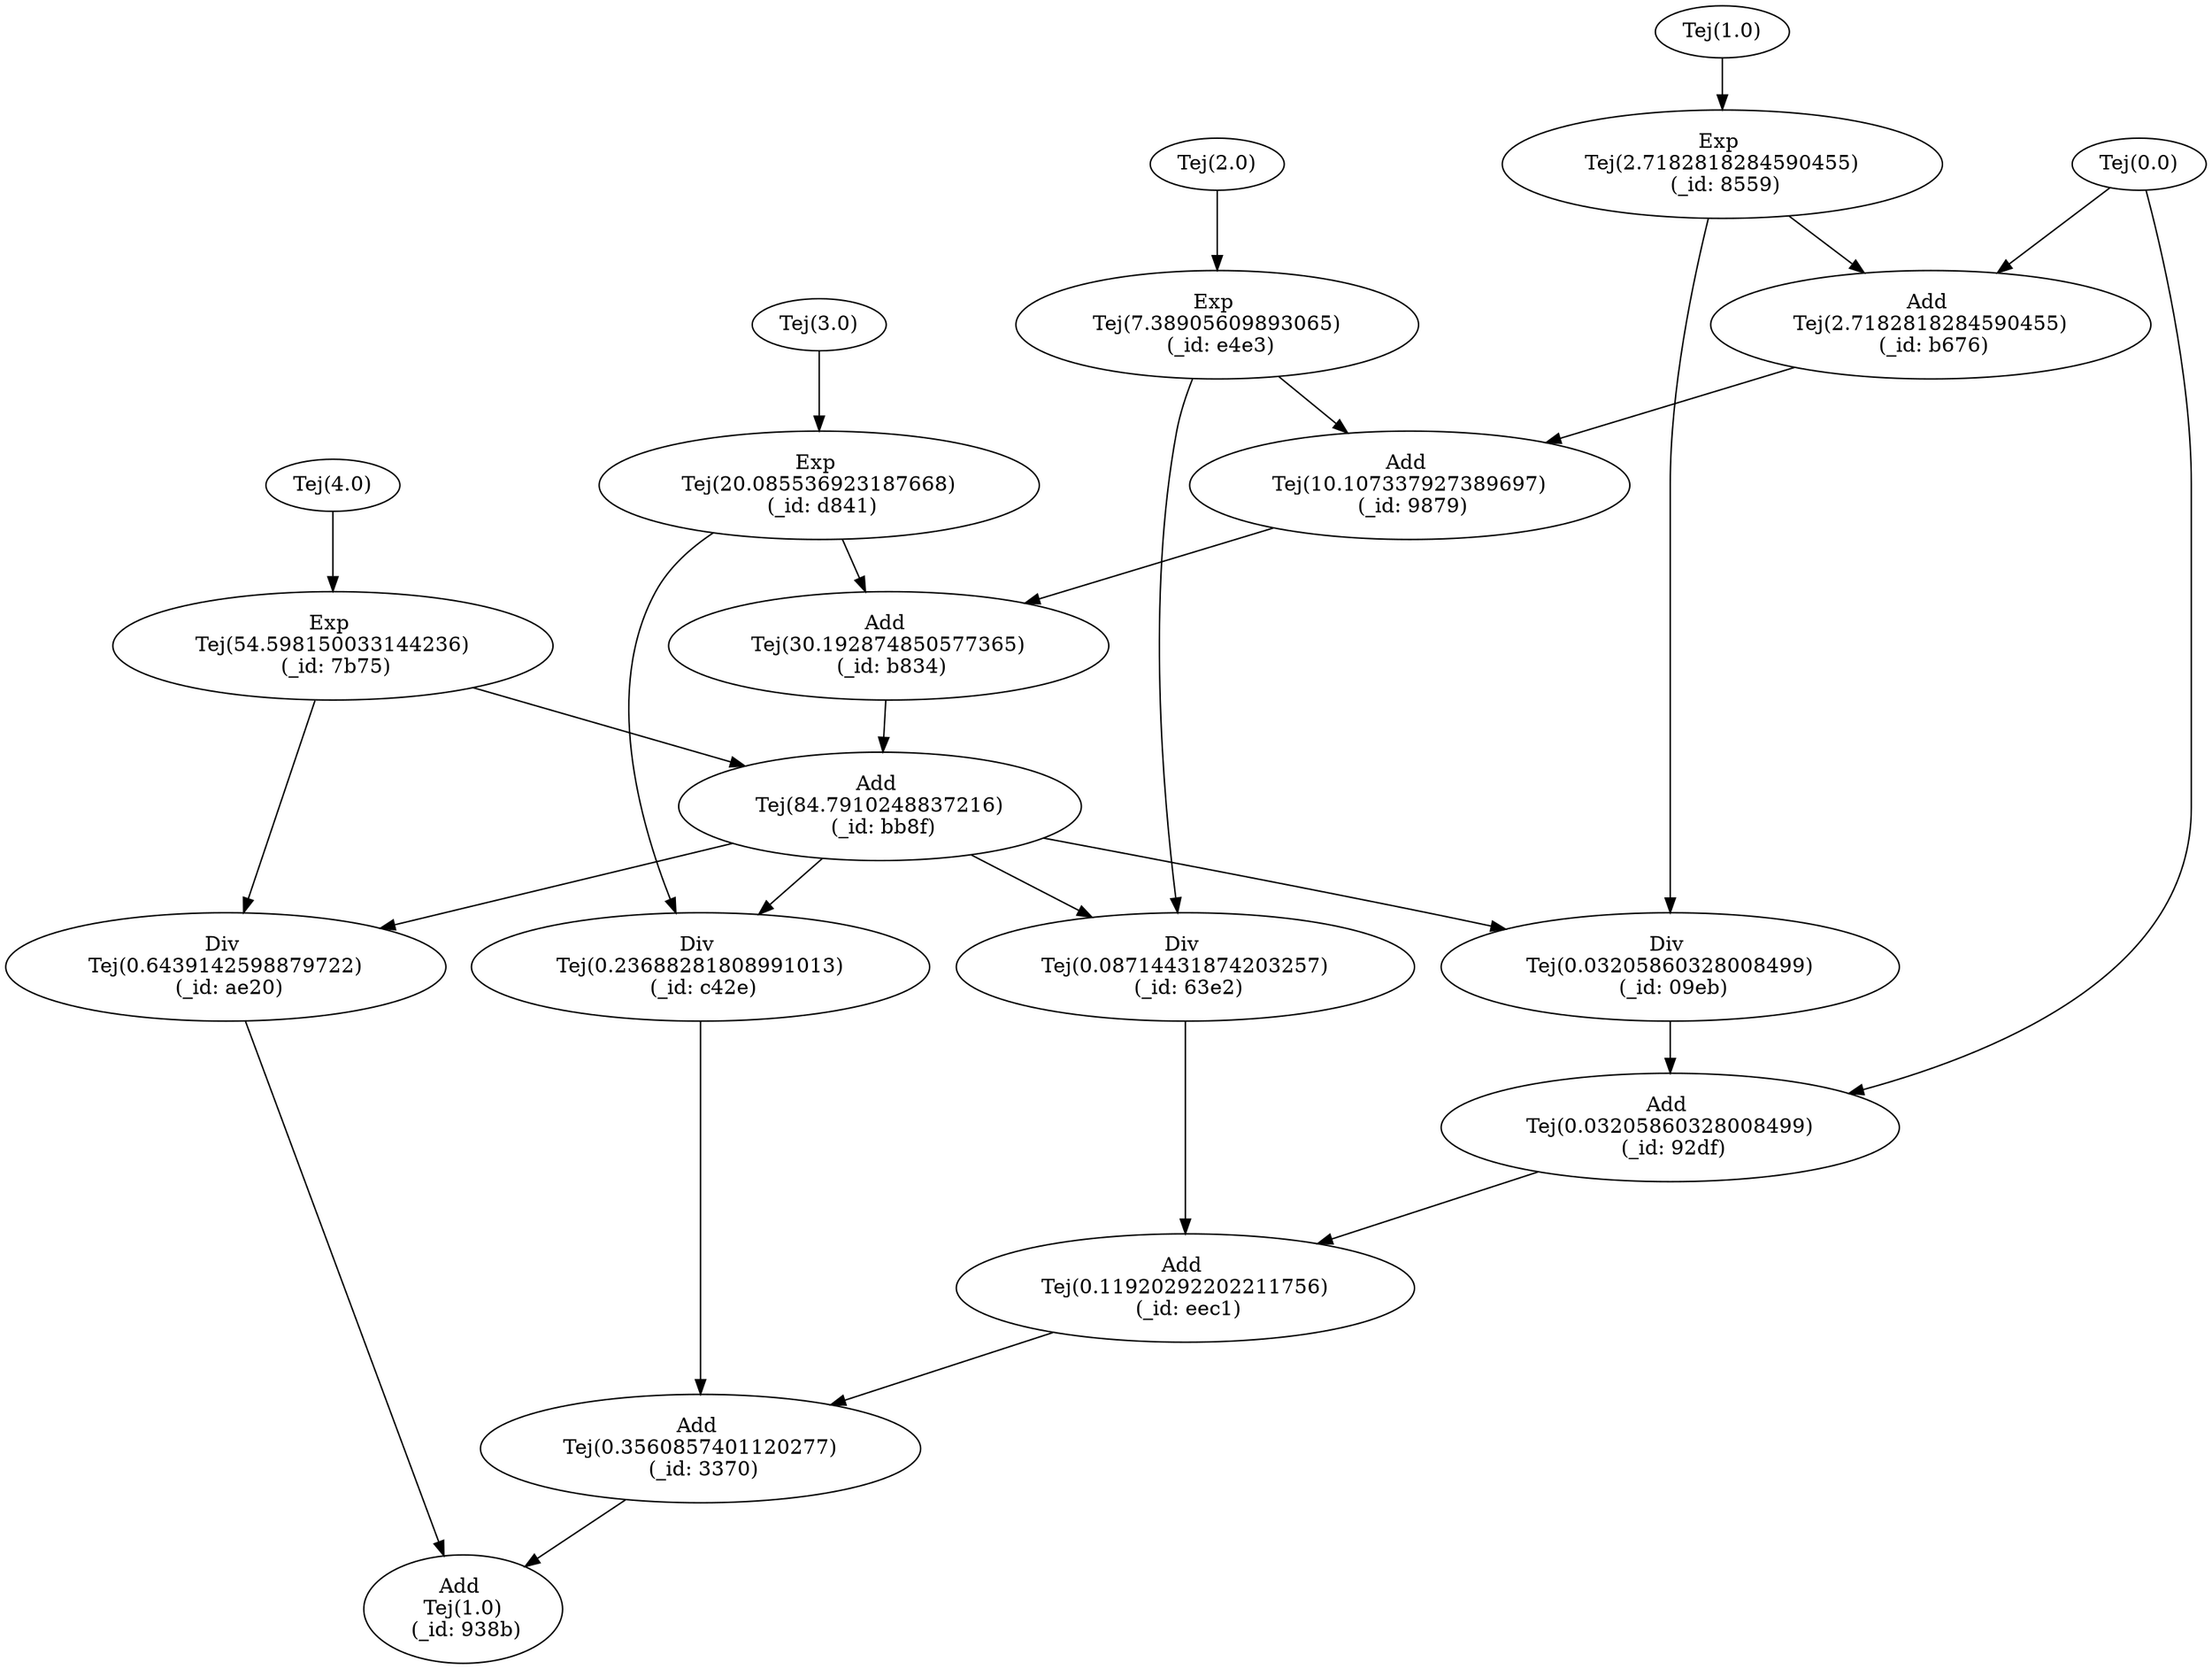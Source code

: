 digraph {
  "Div 
 Tej(0.6439142598879722) 
 (_id: ae20)" -> "Add 
 Tej(1.0) 
 (_id: 938b)";
  "Add 
 Tej(0.03205860328008499) 
 (_id: 92df)" -> "Add 
 Tej(0.11920292202211756) 
 (_id: eec1)";
  "Exp 
 Tej(54.598150033144236) 
 (_id: 7b75)" -> "Add 
 Tej(84.7910248837216) 
 (_id: bb8f)";
  "Exp 
 Tej(54.598150033144236) 
 (_id: 7b75)" -> "Div 
 Tej(0.6439142598879722) 
 (_id: ae20)";
  "Add 
 Tej(0.3560857401120277) 
 (_id: 3370)" -> "Add 
 Tej(1.0) 
 (_id: 938b)";
  "Tej(2.0)" -> "Exp 
 Tej(7.38905609893065) 
 (_id: e4e3)";
  "Add 
 Tej(0.11920292202211756) 
 (_id: eec1)" -> "Add 
 Tej(0.3560857401120277) 
 (_id: 3370)";
  "Add 
 Tej(10.107337927389697) 
 (_id: 9879)" -> "Add 
 Tej(30.192874850577365) 
 (_id: b834)";
  "Div 
 Tej(0.08714431874203257) 
 (_id: 63e2)" -> "Add 
 Tej(0.11920292202211756) 
 (_id: eec1)";
  "Add 
 Tej(30.192874850577365) 
 (_id: b834)" -> "Add 
 Tej(84.7910248837216) 
 (_id: bb8f)";
  "Tej(0.0)" -> "Add 
 Tej(2.7182818284590455) 
 (_id: b676)";
  "Tej(0.0)" -> "Add 
 Tej(0.03205860328008499) 
 (_id: 92df)";
  "Add 
 Tej(84.7910248837216) 
 (_id: bb8f)" -> "Div 
 Tej(0.6439142598879722) 
 (_id: ae20)";
  "Add 
 Tej(84.7910248837216) 
 (_id: bb8f)" -> "Div 
 Tej(0.03205860328008499) 
 (_id: 09eb)";
  "Add 
 Tej(84.7910248837216) 
 (_id: bb8f)" -> "Div 
 Tej(0.08714431874203257) 
 (_id: 63e2)";
  "Add 
 Tej(84.7910248837216) 
 (_id: bb8f)" -> "Div 
 Tej(0.23688281808991013) 
 (_id: c42e)";
  "Tej(1.0)" -> "Exp 
 Tej(2.7182818284590455) 
 (_id: 8559)";
  "Exp 
 Tej(2.7182818284590455) 
 (_id: 8559)" -> "Div 
 Tej(0.03205860328008499) 
 (_id: 09eb)";
  "Exp 
 Tej(2.7182818284590455) 
 (_id: 8559)" -> "Add 
 Tej(2.7182818284590455) 
 (_id: b676)";
  "Div 
 Tej(0.03205860328008499) 
 (_id: 09eb)" -> "Add 
 Tej(0.03205860328008499) 
 (_id: 92df)";
  "Tej(4.0)" -> "Exp 
 Tej(54.598150033144236) 
 (_id: 7b75)";
  "Add 
 Tej(1.0) 
 (_id: 938b)";
  "Exp 
 Tej(20.085536923187668) 
 (_id: d841)" -> "Add 
 Tej(30.192874850577365) 
 (_id: b834)";
  "Exp 
 Tej(20.085536923187668) 
 (_id: d841)" -> "Div 
 Tej(0.23688281808991013) 
 (_id: c42e)";
  "Add 
 Tej(2.7182818284590455) 
 (_id: b676)" -> "Add 
 Tej(10.107337927389697) 
 (_id: 9879)";
  "Exp 
 Tej(7.38905609893065) 
 (_id: e4e3)" -> "Add 
 Tej(10.107337927389697) 
 (_id: 9879)";
  "Exp 
 Tej(7.38905609893065) 
 (_id: e4e3)" -> "Div 
 Tej(0.08714431874203257) 
 (_id: 63e2)";
  "Div 
 Tej(0.23688281808991013) 
 (_id: c42e)" -> "Add 
 Tej(0.3560857401120277) 
 (_id: 3370)";
  "Tej(3.0)" -> "Exp 
 Tej(20.085536923187668) 
 (_id: d841)";
}